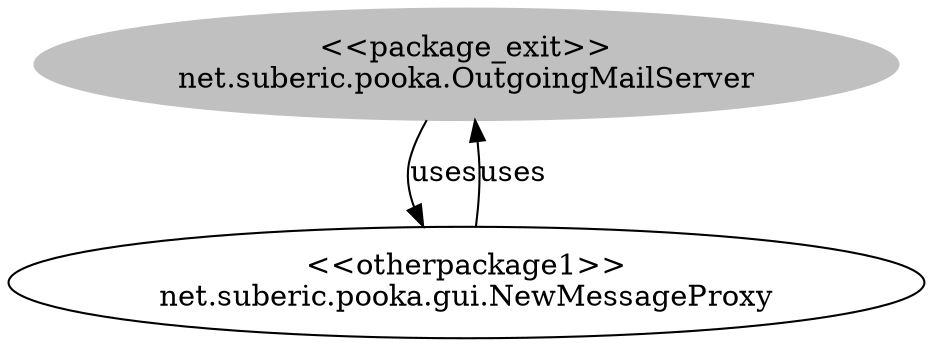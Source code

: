 digraph cd {
	net_suberic_pooka_OutgoingMailServer [label="<<package_exit>>
net.suberic.pooka.OutgoingMailServer",style=filled,color="grey"];
	net_suberic_pooka_gui_NewMessageProxy [label="<<otherpackage1>>
net.suberic.pooka.gui.NewMessageProxy"];
	net_suberic_pooka_OutgoingMailServer -> net_suberic_pooka_gui_NewMessageProxy [label=uses];
	net_suberic_pooka_gui_NewMessageProxy -> net_suberic_pooka_OutgoingMailServer [label=uses];
}
